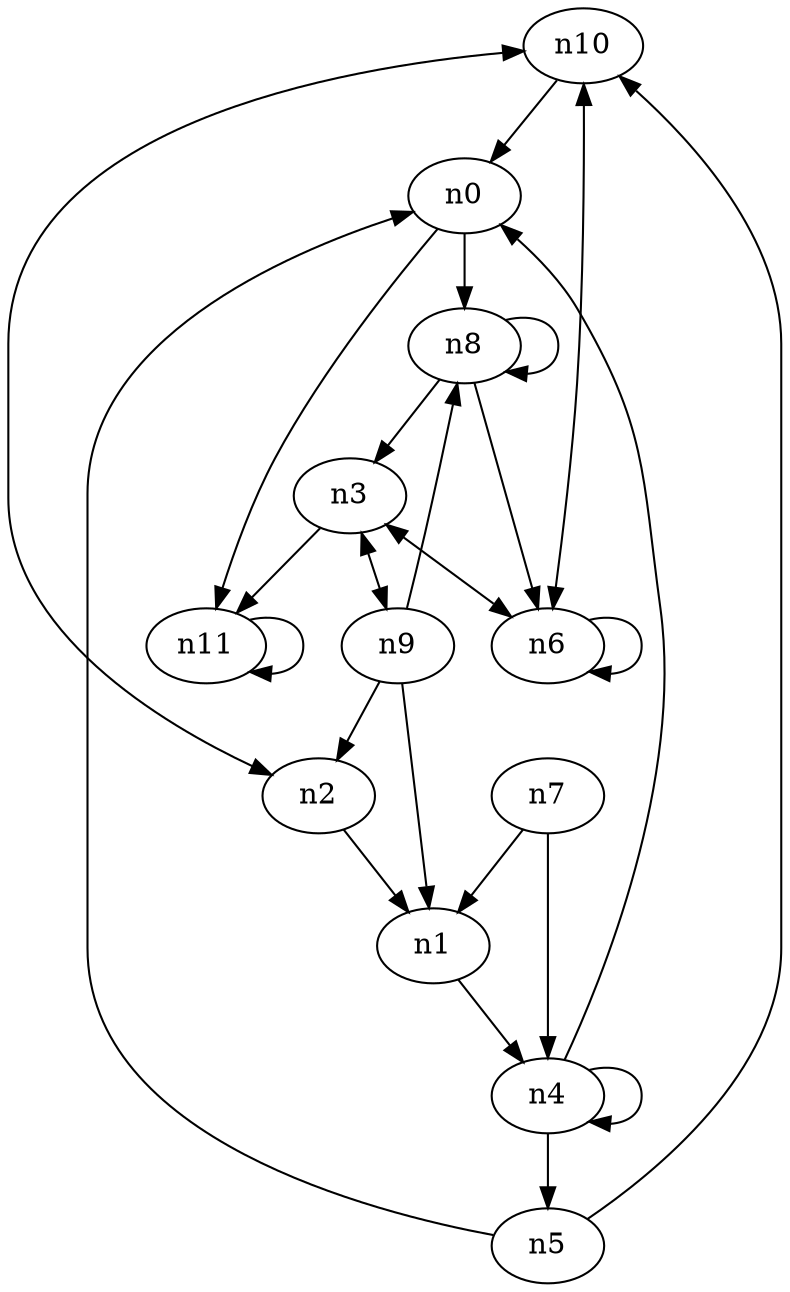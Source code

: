 digraph G {
concentrate=true
n10 -> n0
n0 -> n11
n11 -> n11
n0 -> n8
n8 -> n8
n8 -> n3
n3 -> n11
n3 -> n9
n9 -> n8
n9 -> n1
n1 -> n4
n4 -> n0
n4 -> n4
n4 -> n5
n5 -> n10
n5 -> n0
n9 -> n2
n2 -> n10
n2 -> n1
n9 -> n3
n3 -> n6
n6 -> n10
n6 -> n3
n6 -> n6
n8 -> n6
n10 -> n2
n10 -> n6
n7 -> n1
n7 -> n4
}
